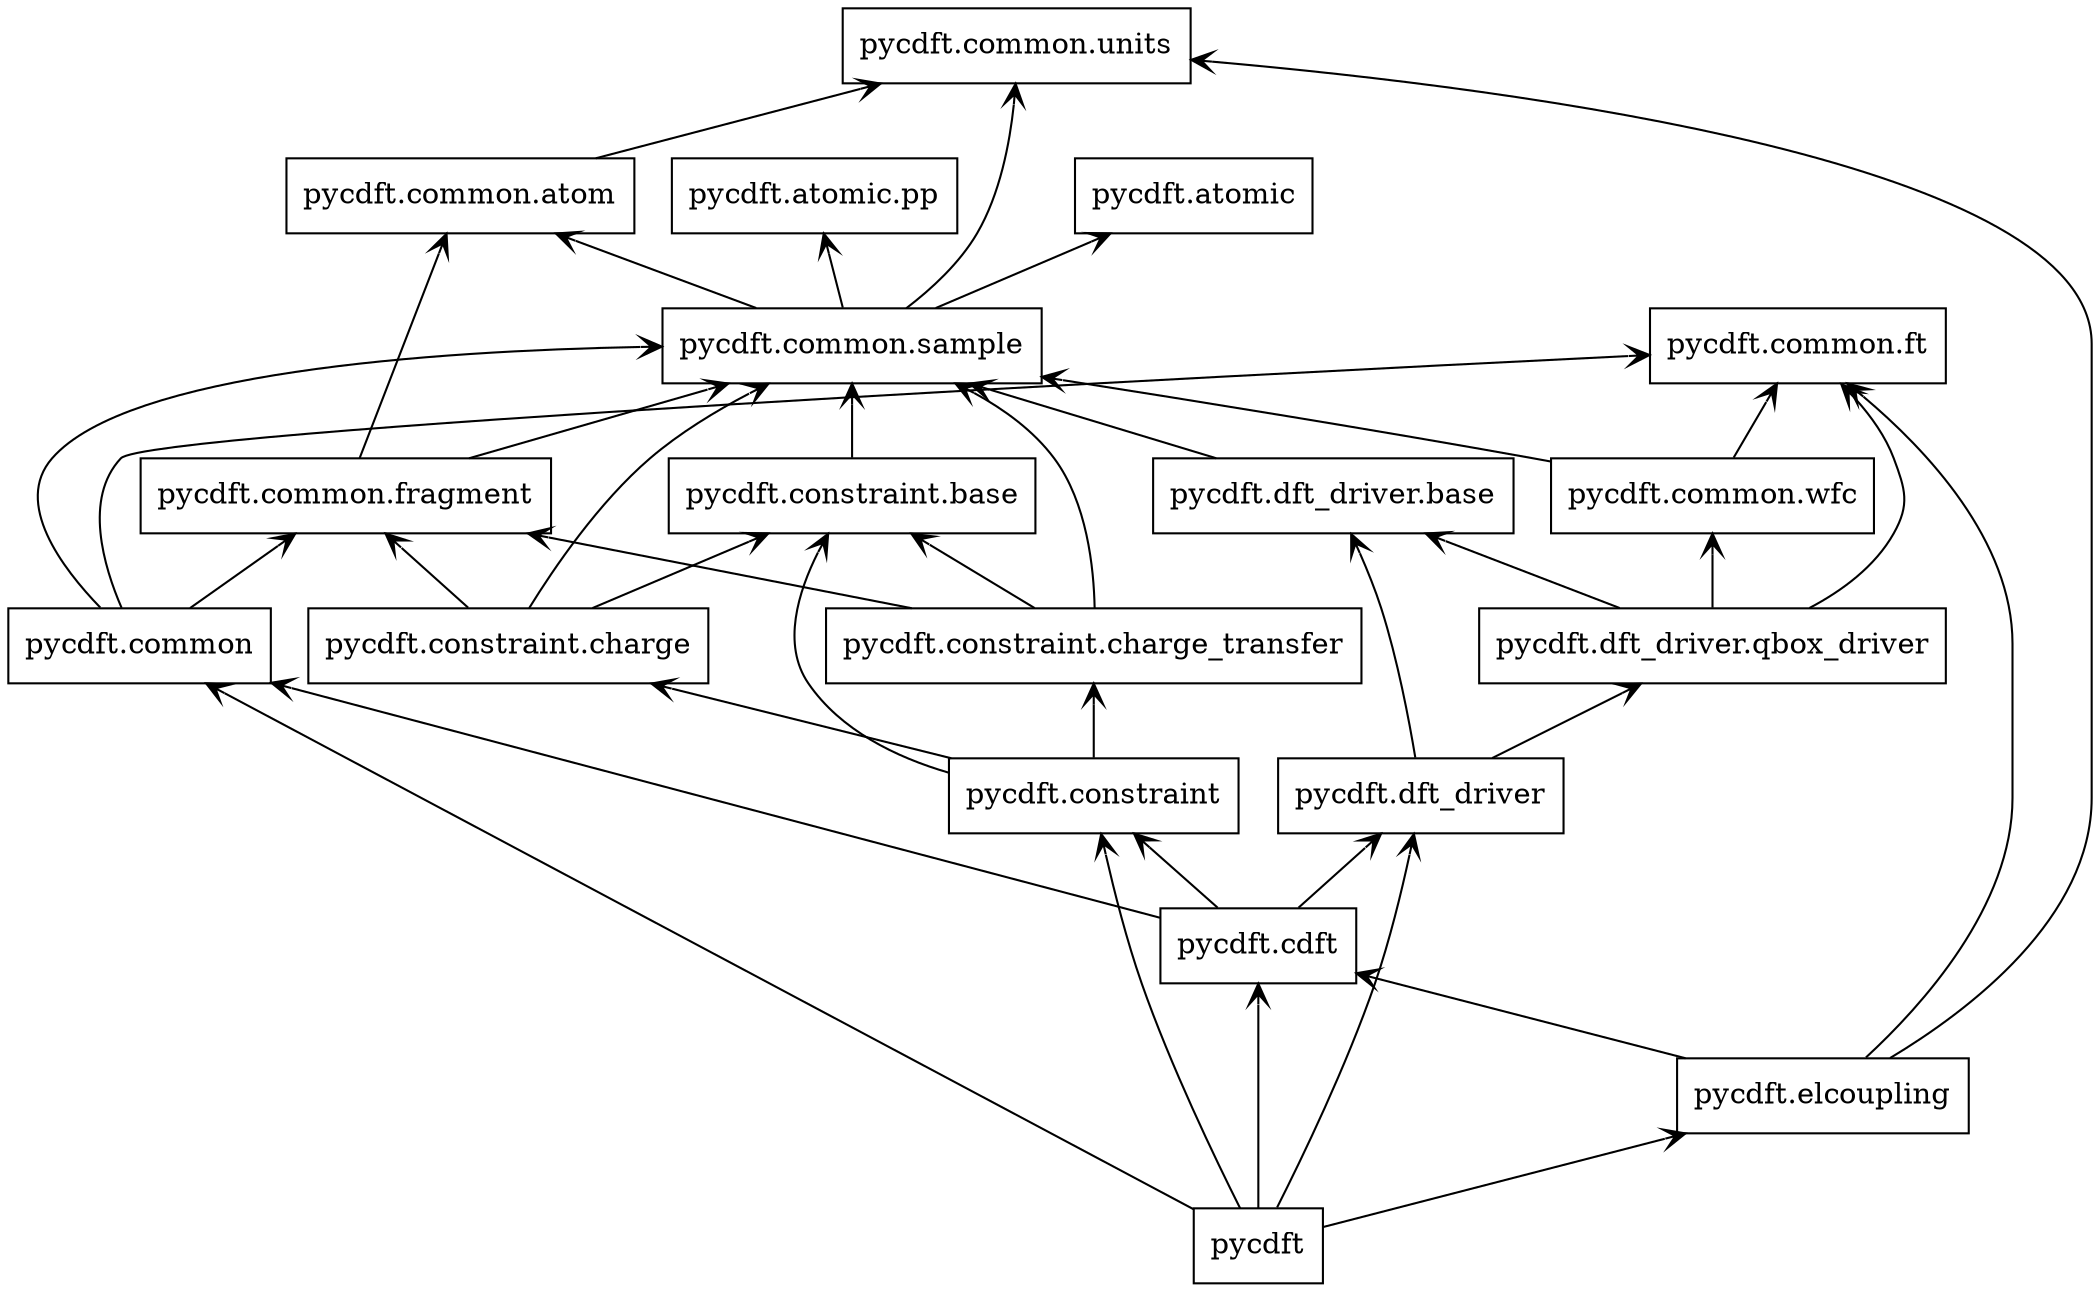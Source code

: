 digraph "packages" {
charset="utf-8"
rankdir=BT
"0" [label="pycdft", shape="box"];
"1" [label="pycdft.atomic", shape="box"];
"2" [label="pycdft.atomic.pp", shape="box"];
"3" [label="pycdft.cdft", shape="box"];
"4" [label="pycdft.common", shape="box"];
"5" [label="pycdft.common.atom", shape="box"];
"6" [label="pycdft.common.fragment", shape="box"];
"7" [label="pycdft.common.ft", shape="box"];
"8" [label="pycdft.common.sample", shape="box"];
"9" [label="pycdft.common.units", shape="box"];
"10" [label="pycdft.common.wfc", shape="box"];
"11" [label="pycdft.constraint", shape="box"];
"12" [label="pycdft.constraint.base", shape="box"];
"13" [label="pycdft.constraint.charge", shape="box"];
"14" [label="pycdft.constraint.charge_transfer", shape="box"];
"15" [label="pycdft.dft_driver", shape="box"];
"16" [label="pycdft.dft_driver.base", shape="box"];
"17" [label="pycdft.dft_driver.qbox_driver", shape="box"];
"18" [label="pycdft.elcoupling", shape="box"];
"0" -> "3" [arrowhead="open", arrowtail="none"];
"0" -> "4" [arrowhead="open", arrowtail="none"];
"0" -> "11" [arrowhead="open", arrowtail="none"];
"0" -> "15" [arrowhead="open", arrowtail="none"];
"0" -> "18" [arrowhead="open", arrowtail="none"];
"3" -> "4" [arrowhead="open", arrowtail="none"];
"3" -> "11" [arrowhead="open", arrowtail="none"];
"3" -> "15" [arrowhead="open", arrowtail="none"];
"4" -> "6" [arrowhead="open", arrowtail="none"];
"4" -> "7" [arrowhead="open", arrowtail="none"];
"4" -> "8" [arrowhead="open", arrowtail="none"];
"5" -> "9" [arrowhead="open", arrowtail="none"];
"6" -> "5" [arrowhead="open", arrowtail="none"];
"6" -> "8" [arrowhead="open", arrowtail="none"];
"8" -> "1" [arrowhead="open", arrowtail="none"];
"8" -> "2" [arrowhead="open", arrowtail="none"];
"8" -> "5" [arrowhead="open", arrowtail="none"];
"8" -> "9" [arrowhead="open", arrowtail="none"];
"10" -> "7" [arrowhead="open", arrowtail="none"];
"10" -> "8" [arrowhead="open", arrowtail="none"];
"11" -> "12" [arrowhead="open", arrowtail="none"];
"11" -> "13" [arrowhead="open", arrowtail="none"];
"11" -> "14" [arrowhead="open", arrowtail="none"];
"12" -> "8" [arrowhead="open", arrowtail="none"];
"13" -> "6" [arrowhead="open", arrowtail="none"];
"13" -> "8" [arrowhead="open", arrowtail="none"];
"13" -> "12" [arrowhead="open", arrowtail="none"];
"14" -> "6" [arrowhead="open", arrowtail="none"];
"14" -> "8" [arrowhead="open", arrowtail="none"];
"14" -> "12" [arrowhead="open", arrowtail="none"];
"15" -> "16" [arrowhead="open", arrowtail="none"];
"15" -> "17" [arrowhead="open", arrowtail="none"];
"16" -> "8" [arrowhead="open", arrowtail="none"];
"17" -> "7" [arrowhead="open", arrowtail="none"];
"17" -> "10" [arrowhead="open", arrowtail="none"];
"17" -> "16" [arrowhead="open", arrowtail="none"];
"18" -> "3" [arrowhead="open", arrowtail="none"];
"18" -> "7" [arrowhead="open", arrowtail="none"];
"18" -> "9" [arrowhead="open", arrowtail="none"];
}
